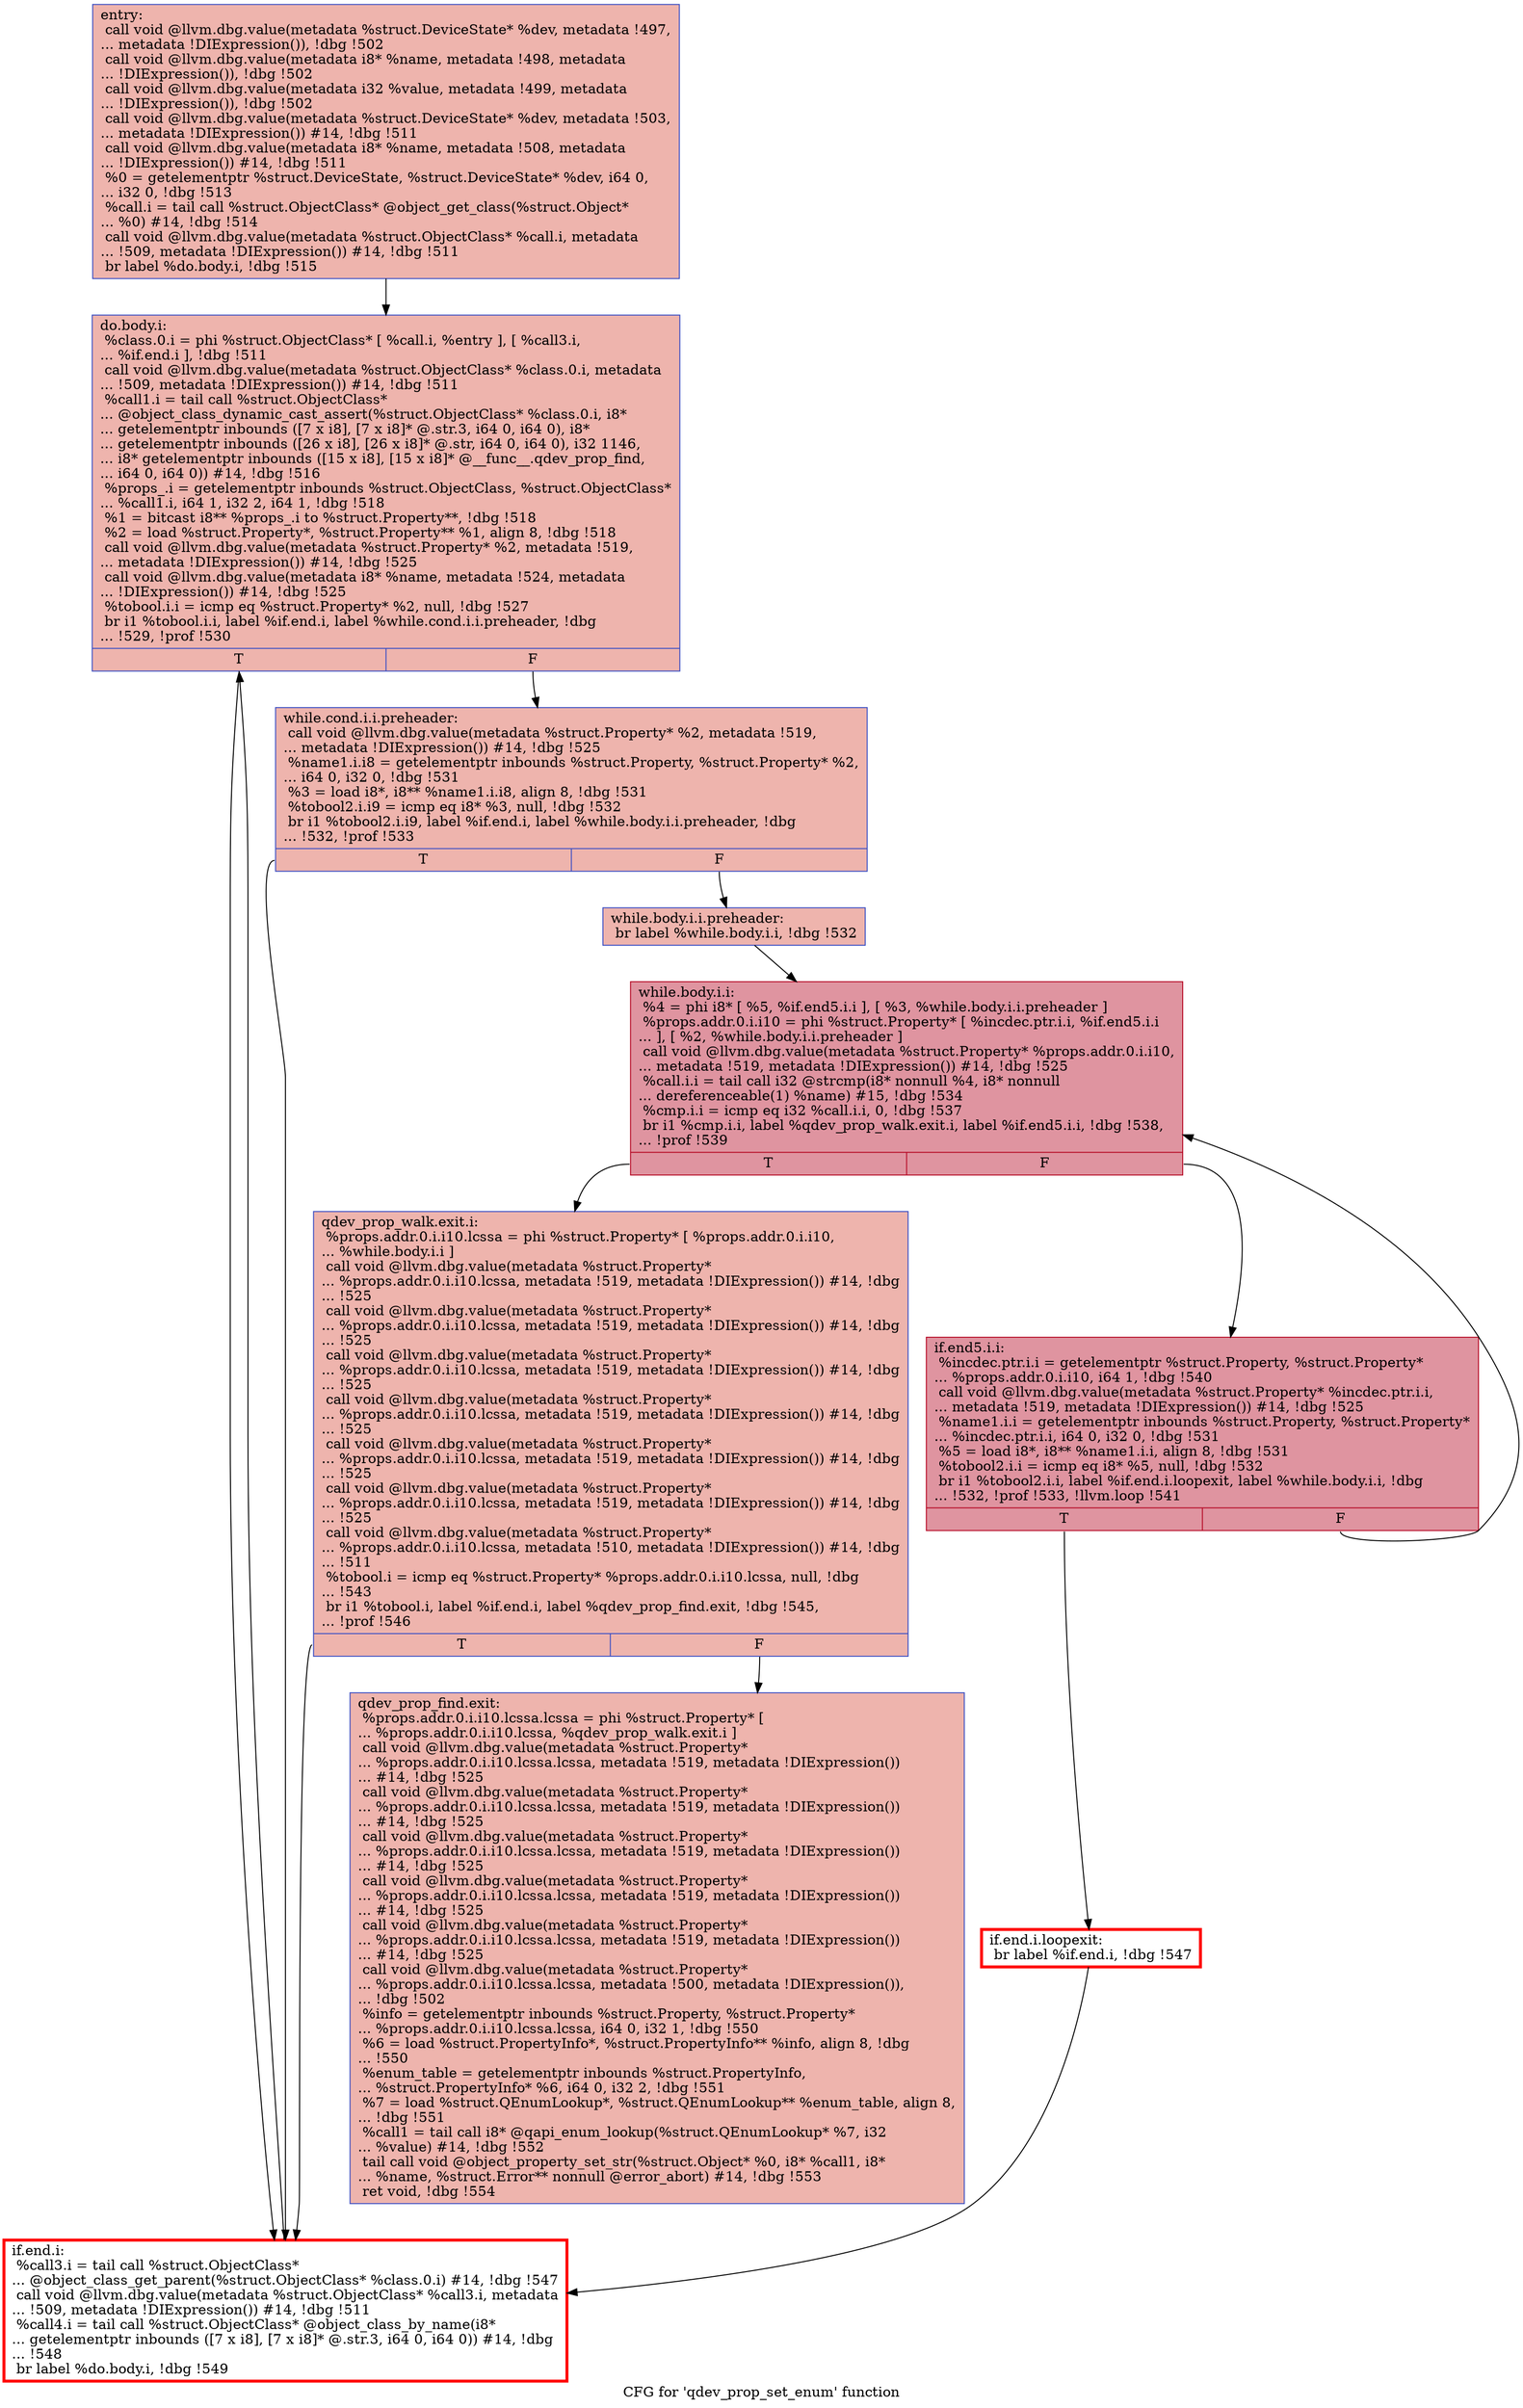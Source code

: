 digraph "CFG for 'qdev_prop_set_enum' function" {
	label="CFG for 'qdev_prop_set_enum' function";

	Node0x55fb356441a0 [shape=record,color="#3d50c3ff", style=filled, fillcolor="#d8564670",label="{entry:\l  call void @llvm.dbg.value(metadata %struct.DeviceState* %dev, metadata !497,\l... metadata !DIExpression()), !dbg !502\l  call void @llvm.dbg.value(metadata i8* %name, metadata !498, metadata\l... !DIExpression()), !dbg !502\l  call void @llvm.dbg.value(metadata i32 %value, metadata !499, metadata\l... !DIExpression()), !dbg !502\l  call void @llvm.dbg.value(metadata %struct.DeviceState* %dev, metadata !503,\l... metadata !DIExpression()) #14, !dbg !511\l  call void @llvm.dbg.value(metadata i8* %name, metadata !508, metadata\l... !DIExpression()) #14, !dbg !511\l  %0 = getelementptr %struct.DeviceState, %struct.DeviceState* %dev, i64 0,\l... i32 0, !dbg !513\l  %call.i = tail call %struct.ObjectClass* @object_get_class(%struct.Object*\l... %0) #14, !dbg !514\l  call void @llvm.dbg.value(metadata %struct.ObjectClass* %call.i, metadata\l... !509, metadata !DIExpression()) #14, !dbg !511\l  br label %do.body.i, !dbg !515\l}"];
	Node0x55fb356441a0 -> Node0x55fb357b5390;
	Node0x55fb357b5390 [shape=record,color="#3d50c3ff", style=filled, fillcolor="#d8564670",label="{do.body.i:                                        \l  %class.0.i = phi %struct.ObjectClass* [ %call.i, %entry ], [ %call3.i,\l... %if.end.i ], !dbg !511\l  call void @llvm.dbg.value(metadata %struct.ObjectClass* %class.0.i, metadata\l... !509, metadata !DIExpression()) #14, !dbg !511\l  %call1.i = tail call %struct.ObjectClass*\l... @object_class_dynamic_cast_assert(%struct.ObjectClass* %class.0.i, i8*\l... getelementptr inbounds ([7 x i8], [7 x i8]* @.str.3, i64 0, i64 0), i8*\l... getelementptr inbounds ([26 x i8], [26 x i8]* @.str, i64 0, i64 0), i32 1146,\l... i8* getelementptr inbounds ([15 x i8], [15 x i8]* @__func__.qdev_prop_find,\l... i64 0, i64 0)) #14, !dbg !516\l  %props_.i = getelementptr inbounds %struct.ObjectClass, %struct.ObjectClass*\l... %call1.i, i64 1, i32 2, i64 1, !dbg !518\l  %1 = bitcast i8** %props_.i to %struct.Property**, !dbg !518\l  %2 = load %struct.Property*, %struct.Property** %1, align 8, !dbg !518\l  call void @llvm.dbg.value(metadata %struct.Property* %2, metadata !519,\l... metadata !DIExpression()) #14, !dbg !525\l  call void @llvm.dbg.value(metadata i8* %name, metadata !524, metadata\l... !DIExpression()) #14, !dbg !525\l  %tobool.i.i = icmp eq %struct.Property* %2, null, !dbg !527\l  br i1 %tobool.i.i, label %if.end.i, label %while.cond.i.i.preheader, !dbg\l... !529, !prof !530\l|{<s0>T|<s1>F}}"];
	Node0x55fb357b5390:s0 -> Node0x55fb35670bc0;
	Node0x55fb357b5390:s1 -> Node0x55fb357968f0;
	Node0x55fb357968f0 [shape=record,color="#3d50c3ff", style=filled, fillcolor="#d8564670",label="{while.cond.i.i.preheader:                         \l  call void @llvm.dbg.value(metadata %struct.Property* %2, metadata !519,\l... metadata !DIExpression()) #14, !dbg !525\l  %name1.i.i8 = getelementptr inbounds %struct.Property, %struct.Property* %2,\l... i64 0, i32 0, !dbg !531\l  %3 = load i8*, i8** %name1.i.i8, align 8, !dbg !531\l  %tobool2.i.i9 = icmp eq i8* %3, null, !dbg !532\l  br i1 %tobool2.i.i9, label %if.end.i, label %while.body.i.i.preheader, !dbg\l... !532, !prof !533\l|{<s0>T|<s1>F}}"];
	Node0x55fb357968f0:s0 -> Node0x55fb35670bc0;
	Node0x55fb357968f0:s1 -> Node0x55fb35722710;
	Node0x55fb35722710 [shape=record,color="#3d50c3ff", style=filled, fillcolor="#d8564670",label="{while.body.i.i.preheader:                         \l  br label %while.body.i.i, !dbg !532\l}"];
	Node0x55fb35722710 -> Node0x55fb3562d810;
	Node0x55fb3562d810 [shape=record,color="#b70d28ff", style=filled, fillcolor="#b70d2870",label="{while.body.i.i:                                   \l  %4 = phi i8* [ %5, %if.end5.i.i ], [ %3, %while.body.i.i.preheader ]\l  %props.addr.0.i.i10 = phi %struct.Property* [ %incdec.ptr.i.i, %if.end5.i.i\l... ], [ %2, %while.body.i.i.preheader ]\l  call void @llvm.dbg.value(metadata %struct.Property* %props.addr.0.i.i10,\l... metadata !519, metadata !DIExpression()) #14, !dbg !525\l  %call.i.i = tail call i32 @strcmp(i8* nonnull %4, i8* nonnull\l... dereferenceable(1) %name) #15, !dbg !534\l  %cmp.i.i = icmp eq i32 %call.i.i, 0, !dbg !537\l  br i1 %cmp.i.i, label %qdev_prop_walk.exit.i, label %if.end5.i.i, !dbg !538,\l... !prof !539\l|{<s0>T|<s1>F}}"];
	Node0x55fb3562d810:s0 -> Node0x55fb357b3cc0;
	Node0x55fb3562d810:s1 -> Node0x55fb3568a2a0;
	Node0x55fb3568a2a0 [shape=record,color="#b70d28ff", style=filled, fillcolor="#b70d2870",label="{if.end5.i.i:                                      \l  %incdec.ptr.i.i = getelementptr %struct.Property, %struct.Property*\l... %props.addr.0.i.i10, i64 1, !dbg !540\l  call void @llvm.dbg.value(metadata %struct.Property* %incdec.ptr.i.i,\l... metadata !519, metadata !DIExpression()) #14, !dbg !525\l  %name1.i.i = getelementptr inbounds %struct.Property, %struct.Property*\l... %incdec.ptr.i.i, i64 0, i32 0, !dbg !531\l  %5 = load i8*, i8** %name1.i.i, align 8, !dbg !531\l  %tobool2.i.i = icmp eq i8* %5, null, !dbg !532\l  br i1 %tobool2.i.i, label %if.end.i.loopexit, label %while.body.i.i, !dbg\l... !532, !prof !533, !llvm.loop !541\l|{<s0>T|<s1>F}}"];
	Node0x55fb3568a2a0:s0 -> Node0x55fb3573c2e0;
	Node0x55fb3568a2a0:s1 -> Node0x55fb3562d810;
	Node0x55fb357b3cc0 [shape=record,color="#3d50c3ff", style=filled, fillcolor="#d8564670",label="{qdev_prop_walk.exit.i:                            \l  %props.addr.0.i.i10.lcssa = phi %struct.Property* [ %props.addr.0.i.i10,\l... %while.body.i.i ]\l  call void @llvm.dbg.value(metadata %struct.Property*\l... %props.addr.0.i.i10.lcssa, metadata !519, metadata !DIExpression()) #14, !dbg\l... !525\l  call void @llvm.dbg.value(metadata %struct.Property*\l... %props.addr.0.i.i10.lcssa, metadata !519, metadata !DIExpression()) #14, !dbg\l... !525\l  call void @llvm.dbg.value(metadata %struct.Property*\l... %props.addr.0.i.i10.lcssa, metadata !519, metadata !DIExpression()) #14, !dbg\l... !525\l  call void @llvm.dbg.value(metadata %struct.Property*\l... %props.addr.0.i.i10.lcssa, metadata !519, metadata !DIExpression()) #14, !dbg\l... !525\l  call void @llvm.dbg.value(metadata %struct.Property*\l... %props.addr.0.i.i10.lcssa, metadata !519, metadata !DIExpression()) #14, !dbg\l... !525\l  call void @llvm.dbg.value(metadata %struct.Property*\l... %props.addr.0.i.i10.lcssa, metadata !519, metadata !DIExpression()) #14, !dbg\l... !525\l  call void @llvm.dbg.value(metadata %struct.Property*\l... %props.addr.0.i.i10.lcssa, metadata !510, metadata !DIExpression()) #14, !dbg\l... !511\l  %tobool.i = icmp eq %struct.Property* %props.addr.0.i.i10.lcssa, null, !dbg\l... !543\l  br i1 %tobool.i, label %if.end.i, label %qdev_prop_find.exit, !dbg !545,\l... !prof !546\l|{<s0>T|<s1>F}}"];
	Node0x55fb357b3cc0:s0 -> Node0x55fb35670bc0;
	Node0x55fb357b3cc0:s1 -> Node0x55fb35681780;
	Node0x55fb3573c2e0 [shape=record,penwidth=3.0, color="red",label="{if.end.i.loopexit:                                \l  br label %if.end.i, !dbg !547\l}"];
	Node0x55fb3573c2e0 -> Node0x55fb35670bc0;
	Node0x55fb35670bc0 [shape=record,penwidth=3.0, color="red",label="{if.end.i:                                         \l  %call3.i = tail call %struct.ObjectClass*\l... @object_class_get_parent(%struct.ObjectClass* %class.0.i) #14, !dbg !547\l  call void @llvm.dbg.value(metadata %struct.ObjectClass* %call3.i, metadata\l... !509, metadata !DIExpression()) #14, !dbg !511\l  %call4.i = tail call %struct.ObjectClass* @object_class_by_name(i8*\l... getelementptr inbounds ([7 x i8], [7 x i8]* @.str.3, i64 0, i64 0)) #14, !dbg\l... !548\l  br label %do.body.i, !dbg !549\l}"];
	Node0x55fb35670bc0 -> Node0x55fb357b5390;
	Node0x55fb35681780 [shape=record,color="#3d50c3ff", style=filled, fillcolor="#d8564670",label="{qdev_prop_find.exit:                              \l  %props.addr.0.i.i10.lcssa.lcssa = phi %struct.Property* [\l... %props.addr.0.i.i10.lcssa, %qdev_prop_walk.exit.i ]\l  call void @llvm.dbg.value(metadata %struct.Property*\l... %props.addr.0.i.i10.lcssa.lcssa, metadata !519, metadata !DIExpression())\l... #14, !dbg !525\l  call void @llvm.dbg.value(metadata %struct.Property*\l... %props.addr.0.i.i10.lcssa.lcssa, metadata !519, metadata !DIExpression())\l... #14, !dbg !525\l  call void @llvm.dbg.value(metadata %struct.Property*\l... %props.addr.0.i.i10.lcssa.lcssa, metadata !519, metadata !DIExpression())\l... #14, !dbg !525\l  call void @llvm.dbg.value(metadata %struct.Property*\l... %props.addr.0.i.i10.lcssa.lcssa, metadata !519, metadata !DIExpression())\l... #14, !dbg !525\l  call void @llvm.dbg.value(metadata %struct.Property*\l... %props.addr.0.i.i10.lcssa.lcssa, metadata !519, metadata !DIExpression())\l... #14, !dbg !525\l  call void @llvm.dbg.value(metadata %struct.Property*\l... %props.addr.0.i.i10.lcssa.lcssa, metadata !500, metadata !DIExpression()),\l... !dbg !502\l  %info = getelementptr inbounds %struct.Property, %struct.Property*\l... %props.addr.0.i.i10.lcssa.lcssa, i64 0, i32 1, !dbg !550\l  %6 = load %struct.PropertyInfo*, %struct.PropertyInfo** %info, align 8, !dbg\l... !550\l  %enum_table = getelementptr inbounds %struct.PropertyInfo,\l... %struct.PropertyInfo* %6, i64 0, i32 2, !dbg !551\l  %7 = load %struct.QEnumLookup*, %struct.QEnumLookup** %enum_table, align 8,\l... !dbg !551\l  %call1 = tail call i8* @qapi_enum_lookup(%struct.QEnumLookup* %7, i32\l... %value) #14, !dbg !552\l  tail call void @object_property_set_str(%struct.Object* %0, i8* %call1, i8*\l... %name, %struct.Error** nonnull @error_abort) #14, !dbg !553\l  ret void, !dbg !554\l}"];
}
